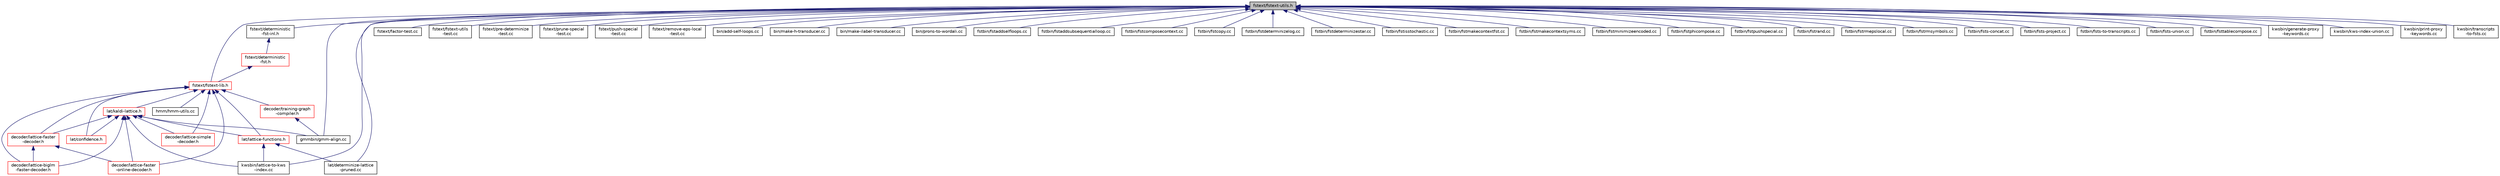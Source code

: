 digraph "fstext/fstext-utils.h"
{
  edge [fontname="Helvetica",fontsize="10",labelfontname="Helvetica",labelfontsize="10"];
  node [fontname="Helvetica",fontsize="10",shape=record];
  Node55 [label="fstext/fstext-utils.h",height=0.2,width=0.4,color="black", fillcolor="grey75", style="filled", fontcolor="black"];
  Node55 -> Node56 [dir="back",color="midnightblue",fontsize="10",style="solid",fontname="Helvetica"];
  Node56 [label="fstext/deterministic\l-fst-inl.h",height=0.2,width=0.4,color="black", fillcolor="white", style="filled",URL="$deterministic-fst-inl_8h.html"];
  Node56 -> Node57 [dir="back",color="midnightblue",fontsize="10",style="solid",fontname="Helvetica"];
  Node57 [label="fstext/deterministic\l-fst.h",height=0.2,width=0.4,color="red", fillcolor="white", style="filled",URL="$deterministic-fst_8h.html"];
  Node57 -> Node61 [dir="back",color="midnightblue",fontsize="10",style="solid",fontname="Helvetica"];
  Node61 [label="fstext/fstext-lib.h",height=0.2,width=0.4,color="red", fillcolor="white", style="filled",URL="$fstext-lib_8h.html"];
  Node61 -> Node62 [dir="back",color="midnightblue",fontsize="10",style="solid",fontname="Helvetica"];
  Node62 [label="lat/kaldi-lattice.h",height=0.2,width=0.4,color="red", fillcolor="white", style="filled",URL="$kaldi-lattice_8h.html"];
  Node62 -> Node119 [dir="back",color="midnightblue",fontsize="10",style="solid",fontname="Helvetica"];
  Node119 [label="decoder/lattice-faster\l-decoder.h",height=0.2,width=0.4,color="red", fillcolor="white", style="filled",URL="$lattice-faster-decoder_8h.html"];
  Node119 -> Node138 [dir="back",color="midnightblue",fontsize="10",style="solid",fontname="Helvetica"];
  Node138 [label="decoder/lattice-biglm\l-faster-decoder.h",height=0.2,width=0.4,color="red", fillcolor="white", style="filled",URL="$lattice-biglm-faster-decoder_8h.html"];
  Node119 -> Node141 [dir="back",color="midnightblue",fontsize="10",style="solid",fontname="Helvetica"];
  Node141 [label="decoder/lattice-faster\l-online-decoder.h",height=0.2,width=0.4,color="red", fillcolor="white", style="filled",URL="$lattice-faster-online-decoder_8h.html"];
  Node62 -> Node143 [dir="back",color="midnightblue",fontsize="10",style="solid",fontname="Helvetica"];
  Node143 [label="decoder/lattice-simple\l-decoder.h",height=0.2,width=0.4,color="red", fillcolor="white", style="filled",URL="$lattice-simple-decoder_8h.html"];
  Node62 -> Node152 [dir="back",color="midnightblue",fontsize="10",style="solid",fontname="Helvetica"];
  Node152 [label="lat/lattice-functions.h",height=0.2,width=0.4,color="red", fillcolor="white", style="filled",URL="$lattice-functions_8h.html"];
  Node152 -> Node147 [dir="back",color="midnightblue",fontsize="10",style="solid",fontname="Helvetica"];
  Node147 [label="lat/determinize-lattice\l-pruned.cc",height=0.2,width=0.4,color="black", fillcolor="white", style="filled",URL="$determinize-lattice-pruned_8cc.html"];
  Node152 -> Node202 [dir="back",color="midnightblue",fontsize="10",style="solid",fontname="Helvetica"];
  Node202 [label="kwsbin/lattice-to-kws\l-index.cc",height=0.2,width=0.4,color="black", fillcolor="white", style="filled",URL="$lattice-to-kws-index_8cc.html"];
  Node62 -> Node138 [dir="back",color="midnightblue",fontsize="10",style="solid",fontname="Helvetica"];
  Node62 -> Node141 [dir="back",color="midnightblue",fontsize="10",style="solid",fontname="Helvetica"];
  Node62 -> Node207 [dir="back",color="midnightblue",fontsize="10",style="solid",fontname="Helvetica"];
  Node207 [label="lat/confidence.h",height=0.2,width=0.4,color="red", fillcolor="white", style="filled",URL="$confidence_8h.html"];
  Node62 -> Node124 [dir="back",color="midnightblue",fontsize="10",style="solid",fontname="Helvetica"];
  Node124 [label="gmmbin/gmm-align.cc",height=0.2,width=0.4,color="black", fillcolor="white", style="filled",URL="$gmm-align_8cc.html"];
  Node62 -> Node202 [dir="back",color="midnightblue",fontsize="10",style="solid",fontname="Helvetica"];
  Node61 -> Node72 [dir="back",color="midnightblue",fontsize="10",style="solid",fontname="Helvetica"];
  Node72 [label="hmm/hmm-utils.cc",height=0.2,width=0.4,color="black", fillcolor="white", style="filled",URL="$hmm-utils_8cc.html"];
  Node61 -> Node119 [dir="back",color="midnightblue",fontsize="10",style="solid",fontname="Helvetica"];
  Node61 -> Node143 [dir="back",color="midnightblue",fontsize="10",style="solid",fontname="Helvetica"];
  Node61 -> Node152 [dir="back",color="midnightblue",fontsize="10",style="solid",fontname="Helvetica"];
  Node61 -> Node138 [dir="back",color="midnightblue",fontsize="10",style="solid",fontname="Helvetica"];
  Node61 -> Node141 [dir="back",color="midnightblue",fontsize="10",style="solid",fontname="Helvetica"];
  Node61 -> Node309 [dir="back",color="midnightblue",fontsize="10",style="solid",fontname="Helvetica"];
  Node309 [label="decoder/training-graph\l-compiler.h",height=0.2,width=0.4,color="red", fillcolor="white", style="filled",URL="$training-graph-compiler_8h.html"];
  Node309 -> Node124 [dir="back",color="midnightblue",fontsize="10",style="solid",fontname="Helvetica"];
  Node61 -> Node207 [dir="back",color="midnightblue",fontsize="10",style="solid",fontname="Helvetica"];
  Node55 -> Node329 [dir="back",color="midnightblue",fontsize="10",style="solid",fontname="Helvetica"];
  Node329 [label="fstext/factor-test.cc",height=0.2,width=0.4,color="black", fillcolor="white", style="filled",URL="$factor-test_8cc.html"];
  Node55 -> Node61 [dir="back",color="midnightblue",fontsize="10",style="solid",fontname="Helvetica"];
  Node55 -> Node330 [dir="back",color="midnightblue",fontsize="10",style="solid",fontname="Helvetica"];
  Node330 [label="fstext/fstext-utils\l-test.cc",height=0.2,width=0.4,color="black", fillcolor="white", style="filled",URL="$fstext-utils-test_8cc.html"];
  Node55 -> Node331 [dir="back",color="midnightblue",fontsize="10",style="solid",fontname="Helvetica"];
  Node331 [label="fstext/pre-determinize\l-test.cc",height=0.2,width=0.4,color="black", fillcolor="white", style="filled",URL="$pre-determinize-test_8cc.html"];
  Node55 -> Node332 [dir="back",color="midnightblue",fontsize="10",style="solid",fontname="Helvetica"];
  Node332 [label="fstext/prune-special\l-test.cc",height=0.2,width=0.4,color="black", fillcolor="white", style="filled",URL="$prune-special-test_8cc.html"];
  Node55 -> Node333 [dir="back",color="midnightblue",fontsize="10",style="solid",fontname="Helvetica"];
  Node333 [label="fstext/push-special\l-test.cc",height=0.2,width=0.4,color="black", fillcolor="white", style="filled",URL="$push-special-test_8cc.html"];
  Node55 -> Node334 [dir="back",color="midnightblue",fontsize="10",style="solid",fontname="Helvetica"];
  Node334 [label="fstext/remove-eps-local\l-test.cc",height=0.2,width=0.4,color="black", fillcolor="white", style="filled",URL="$remove-eps-local-test_8cc.html"];
  Node55 -> Node147 [dir="back",color="midnightblue",fontsize="10",style="solid",fontname="Helvetica"];
  Node55 -> Node77 [dir="back",color="midnightblue",fontsize="10",style="solid",fontname="Helvetica"];
  Node77 [label="bin/add-self-loops.cc",height=0.2,width=0.4,color="black", fillcolor="white", style="filled",URL="$add-self-loops_8cc.html"];
  Node55 -> Node87 [dir="back",color="midnightblue",fontsize="10",style="solid",fontname="Helvetica"];
  Node87 [label="bin/make-h-transducer.cc",height=0.2,width=0.4,color="black", fillcolor="white", style="filled",URL="$make-h-transducer_8cc.html"];
  Node55 -> Node88 [dir="back",color="midnightblue",fontsize="10",style="solid",fontname="Helvetica"];
  Node88 [label="bin/make-ilabel-transducer.cc",height=0.2,width=0.4,color="black", fillcolor="white", style="filled",URL="$make-ilabel-transducer_8cc.html"];
  Node55 -> Node93 [dir="back",color="midnightblue",fontsize="10",style="solid",fontname="Helvetica"];
  Node93 [label="bin/prons-to-wordali.cc",height=0.2,width=0.4,color="black", fillcolor="white", style="filled",URL="$prons-to-wordali_8cc.html"];
  Node55 -> Node335 [dir="back",color="midnightblue",fontsize="10",style="solid",fontname="Helvetica"];
  Node335 [label="fstbin/fstaddselfloops.cc",height=0.2,width=0.4,color="black", fillcolor="white", style="filled",URL="$fstaddselfloops_8cc.html"];
  Node55 -> Node321 [dir="back",color="midnightblue",fontsize="10",style="solid",fontname="Helvetica"];
  Node321 [label="fstbin/fstaddsubsequentialloop.cc",height=0.2,width=0.4,color="black", fillcolor="white", style="filled",URL="$fstaddsubsequentialloop_8cc.html"];
  Node55 -> Node320 [dir="back",color="midnightblue",fontsize="10",style="solid",fontname="Helvetica"];
  Node320 [label="fstbin/fstcomposecontext.cc",height=0.2,width=0.4,color="black", fillcolor="white", style="filled",URL="$fstcomposecontext_8cc.html"];
  Node55 -> Node336 [dir="back",color="midnightblue",fontsize="10",style="solid",fontname="Helvetica"];
  Node336 [label="fstbin/fstcopy.cc",height=0.2,width=0.4,color="black", fillcolor="white", style="filled",URL="$fstcopy_8cc.html"];
  Node55 -> Node337 [dir="back",color="midnightblue",fontsize="10",style="solid",fontname="Helvetica"];
  Node337 [label="fstbin/fstdeterminizelog.cc",height=0.2,width=0.4,color="black", fillcolor="white", style="filled",URL="$fstdeterminizelog_8cc.html"];
  Node55 -> Node338 [dir="back",color="midnightblue",fontsize="10",style="solid",fontname="Helvetica"];
  Node338 [label="fstbin/fstdeterminizestar.cc",height=0.2,width=0.4,color="black", fillcolor="white", style="filled",URL="$fstdeterminizestar_8cc.html"];
  Node55 -> Node339 [dir="back",color="midnightblue",fontsize="10",style="solid",fontname="Helvetica"];
  Node339 [label="fstbin/fstisstochastic.cc",height=0.2,width=0.4,color="black", fillcolor="white", style="filled",URL="$fstisstochastic_8cc.html"];
  Node55 -> Node322 [dir="back",color="midnightblue",fontsize="10",style="solid",fontname="Helvetica"];
  Node322 [label="fstbin/fstmakecontextfst.cc",height=0.2,width=0.4,color="black", fillcolor="white", style="filled",URL="$fstmakecontextfst_8cc.html"];
  Node55 -> Node323 [dir="back",color="midnightblue",fontsize="10",style="solid",fontname="Helvetica"];
  Node323 [label="fstbin/fstmakecontextsyms.cc",height=0.2,width=0.4,color="black", fillcolor="white", style="filled",URL="$fstmakecontextsyms_8cc.html"];
  Node55 -> Node340 [dir="back",color="midnightblue",fontsize="10",style="solid",fontname="Helvetica"];
  Node340 [label="fstbin/fstminimizeencoded.cc",height=0.2,width=0.4,color="black", fillcolor="white", style="filled",URL="$fstminimizeencoded_8cc.html"];
  Node55 -> Node341 [dir="back",color="midnightblue",fontsize="10",style="solid",fontname="Helvetica"];
  Node341 [label="fstbin/fstphicompose.cc",height=0.2,width=0.4,color="black", fillcolor="white", style="filled",URL="$fstphicompose_8cc.html"];
  Node55 -> Node342 [dir="back",color="midnightblue",fontsize="10",style="solid",fontname="Helvetica"];
  Node342 [label="fstbin/fstpushspecial.cc",height=0.2,width=0.4,color="black", fillcolor="white", style="filled",URL="$fstpushspecial_8cc.html"];
  Node55 -> Node343 [dir="back",color="midnightblue",fontsize="10",style="solid",fontname="Helvetica"];
  Node343 [label="fstbin/fstrand.cc",height=0.2,width=0.4,color="black", fillcolor="white", style="filled",URL="$fstrand_8cc.html"];
  Node55 -> Node344 [dir="back",color="midnightblue",fontsize="10",style="solid",fontname="Helvetica"];
  Node344 [label="fstbin/fstrmepslocal.cc",height=0.2,width=0.4,color="black", fillcolor="white", style="filled",URL="$fstrmepslocal_8cc.html"];
  Node55 -> Node345 [dir="back",color="midnightblue",fontsize="10",style="solid",fontname="Helvetica"];
  Node345 [label="fstbin/fstrmsymbols.cc",height=0.2,width=0.4,color="black", fillcolor="white", style="filled",URL="$fstrmsymbols_8cc.html"];
  Node55 -> Node346 [dir="back",color="midnightblue",fontsize="10",style="solid",fontname="Helvetica"];
  Node346 [label="fstbin/fsts-concat.cc",height=0.2,width=0.4,color="black", fillcolor="white", style="filled",URL="$fsts-concat_8cc.html"];
  Node55 -> Node347 [dir="back",color="midnightblue",fontsize="10",style="solid",fontname="Helvetica"];
  Node347 [label="fstbin/fsts-project.cc",height=0.2,width=0.4,color="black", fillcolor="white", style="filled",URL="$fsts-project_8cc.html"];
  Node55 -> Node348 [dir="back",color="midnightblue",fontsize="10",style="solid",fontname="Helvetica"];
  Node348 [label="fstbin/fsts-to-transcripts.cc",height=0.2,width=0.4,color="black", fillcolor="white", style="filled",URL="$fsts-to-transcripts_8cc.html"];
  Node55 -> Node349 [dir="back",color="midnightblue",fontsize="10",style="solid",fontname="Helvetica"];
  Node349 [label="fstbin/fsts-union.cc",height=0.2,width=0.4,color="black", fillcolor="white", style="filled",URL="$fsts-union_8cc.html"];
  Node55 -> Node350 [dir="back",color="midnightblue",fontsize="10",style="solid",fontname="Helvetica"];
  Node350 [label="fstbin/fsttablecompose.cc",height=0.2,width=0.4,color="black", fillcolor="white", style="filled",URL="$fsttablecompose_8cc.html"];
  Node55 -> Node124 [dir="back",color="midnightblue",fontsize="10",style="solid",fontname="Helvetica"];
  Node55 -> Node351 [dir="back",color="midnightblue",fontsize="10",style="solid",fontname="Helvetica"];
  Node351 [label="kwsbin/generate-proxy\l-keywords.cc",height=0.2,width=0.4,color="black", fillcolor="white", style="filled",URL="$generate-proxy-keywords_8cc.html"];
  Node55 -> Node352 [dir="back",color="midnightblue",fontsize="10",style="solid",fontname="Helvetica"];
  Node352 [label="kwsbin/kws-index-union.cc",height=0.2,width=0.4,color="black", fillcolor="white", style="filled",URL="$kws-index-union_8cc.html"];
  Node55 -> Node202 [dir="back",color="midnightblue",fontsize="10",style="solid",fontname="Helvetica"];
  Node55 -> Node353 [dir="back",color="midnightblue",fontsize="10",style="solid",fontname="Helvetica"];
  Node353 [label="kwsbin/print-proxy\l-keywords.cc",height=0.2,width=0.4,color="black", fillcolor="white", style="filled",URL="$print-proxy-keywords_8cc.html"];
  Node55 -> Node354 [dir="back",color="midnightblue",fontsize="10",style="solid",fontname="Helvetica"];
  Node354 [label="kwsbin/transcripts\l-to-fsts.cc",height=0.2,width=0.4,color="black", fillcolor="white", style="filled",URL="$transcripts-to-fsts_8cc.html"];
}

